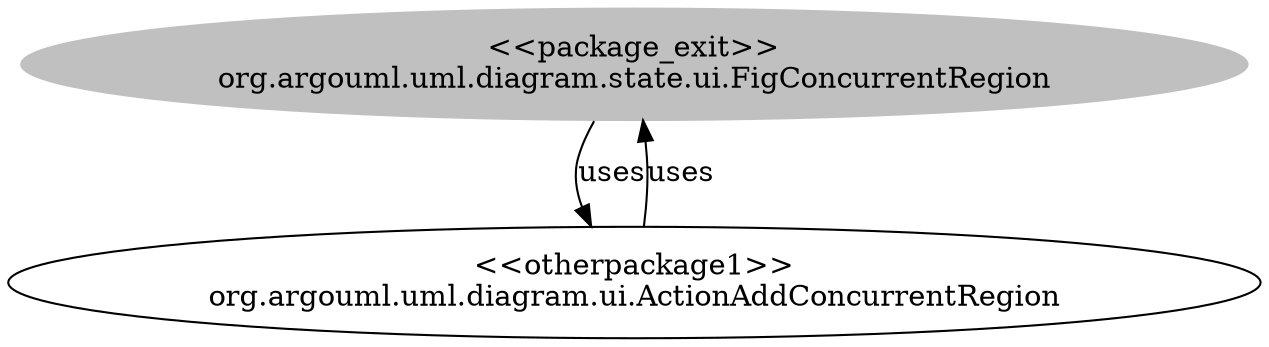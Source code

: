 digraph cd {
	org_argouml_uml_diagram_state_ui_FigConcurrentRegion [label="<<package_exit>>
org.argouml.uml.diagram.state.ui.FigConcurrentRegion",style=filled,color="grey"];
	org_argouml_uml_diagram_ui_ActionAddConcurrentRegion [label="<<otherpackage1>>
org.argouml.uml.diagram.ui.ActionAddConcurrentRegion"];
	org_argouml_uml_diagram_state_ui_FigConcurrentRegion -> org_argouml_uml_diagram_ui_ActionAddConcurrentRegion [label=uses];
	org_argouml_uml_diagram_ui_ActionAddConcurrentRegion -> org_argouml_uml_diagram_state_ui_FigConcurrentRegion [label=uses];
}
